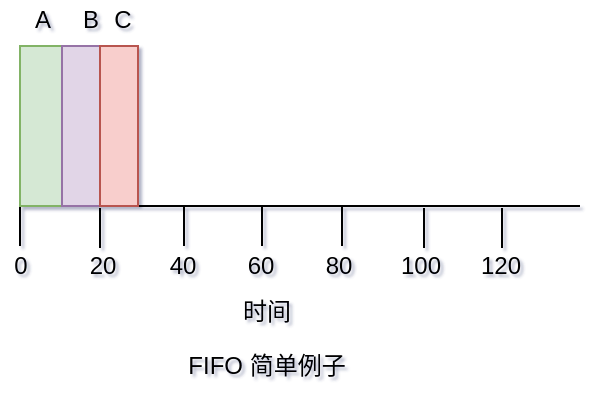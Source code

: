 <mxfile version="14.5.1" type="github">
  <diagram id="YSlZazGuL2Ad1kEJ1YM0" name="第 1 页">
    <mxGraphModel dx="1422" dy="706" grid="0" gridSize="10" guides="1" tooltips="1" connect="1" arrows="1" fold="1" page="1" pageScale="1" pageWidth="827" pageHeight="1169" math="0" shadow="1">
      <root>
        <mxCell id="0" />
        <mxCell id="1" parent="0" />
        <mxCell id="4ucDftV_e2zZ3TF2XLAY-2" style="edgeStyle=orthogonalEdgeStyle;rounded=0;orthogonalLoop=1;jettySize=auto;html=1;exitX=0;exitY=1;exitDx=0;exitDy=0;endArrow=none;endFill=0;" edge="1" parent="1" source="4ucDftV_e2zZ3TF2XLAY-8">
          <mxGeometry relative="1" as="geometry">
            <mxPoint x="160" y="180" as="targetPoint" />
          </mxGeometry>
        </mxCell>
        <mxCell id="4ucDftV_e2zZ3TF2XLAY-34" value="时间" style="text;html=1;align=center;verticalAlign=middle;resizable=0;points=[];autosize=1;" vertex="1" parent="1">
          <mxGeometry x="263" y="203" width="40" height="20" as="geometry" />
        </mxCell>
        <mxCell id="4ucDftV_e2zZ3TF2XLAY-36" value="" style="endArrow=none;html=1;" edge="1" parent="1">
          <mxGeometry width="50" height="50" relative="1" as="geometry">
            <mxPoint x="160" y="160" as="sourcePoint" />
            <mxPoint x="440" y="160" as="targetPoint" />
          </mxGeometry>
        </mxCell>
        <mxCell id="4ucDftV_e2zZ3TF2XLAY-38" value="80" style="text;html=1;align=center;verticalAlign=middle;resizable=0;points=[];autosize=1;" vertex="1" parent="1">
          <mxGeometry x="304" y="180" width="30" height="20" as="geometry" />
        </mxCell>
        <mxCell id="4ucDftV_e2zZ3TF2XLAY-39" value="100" style="text;html=1;align=center;verticalAlign=middle;resizable=0;points=[];autosize=1;" vertex="1" parent="1">
          <mxGeometry x="340" y="180" width="40" height="20" as="geometry" />
        </mxCell>
        <mxCell id="4ucDftV_e2zZ3TF2XLAY-40" value="120" style="text;html=1;align=center;verticalAlign=middle;resizable=0;points=[];autosize=1;" vertex="1" parent="1">
          <mxGeometry x="380" y="180" width="40" height="20" as="geometry" />
        </mxCell>
        <mxCell id="4ucDftV_e2zZ3TF2XLAY-41" value="FIFO 简单例子" style="text;html=1;align=center;verticalAlign=middle;resizable=0;points=[];autosize=1;" vertex="1" parent="1">
          <mxGeometry x="238" y="230" width="90" height="20" as="geometry" />
        </mxCell>
        <mxCell id="4ucDftV_e2zZ3TF2XLAY-15" value="0" style="text;html=1;align=center;verticalAlign=middle;resizable=0;points=[];autosize=1;" vertex="1" parent="1">
          <mxGeometry x="150" y="180" width="20" height="20" as="geometry" />
        </mxCell>
        <mxCell id="4ucDftV_e2zZ3TF2XLAY-16" value="20" style="text;html=1;align=center;verticalAlign=middle;resizable=0;points=[];autosize=1;" vertex="1" parent="1">
          <mxGeometry x="189" y="181" width="23" height="18" as="geometry" />
        </mxCell>
        <mxCell id="4ucDftV_e2zZ3TF2XLAY-17" value="40" style="text;html=1;align=center;verticalAlign=middle;resizable=0;points=[];autosize=1;" vertex="1" parent="1">
          <mxGeometry x="229" y="181" width="23" height="18" as="geometry" />
        </mxCell>
        <mxCell id="4ucDftV_e2zZ3TF2XLAY-18" value="60" style="text;html=1;align=center;verticalAlign=middle;resizable=0;points=[];autosize=1;" vertex="1" parent="1">
          <mxGeometry x="265" y="180" width="30" height="20" as="geometry" />
        </mxCell>
        <mxCell id="4ucDftV_e2zZ3TF2XLAY-8" value="" style="rounded=0;whiteSpace=wrap;html=1;fillColor=#d5e8d4;strokeColor=#82b366;" vertex="1" parent="1">
          <mxGeometry x="160" y="80" width="21" height="80" as="geometry" />
        </mxCell>
        <mxCell id="4ucDftV_e2zZ3TF2XLAY-9" value="" style="rounded=0;whiteSpace=wrap;html=1;fillColor=#e1d5e7;strokeColor=#9673a6;" vertex="1" parent="1">
          <mxGeometry x="181" y="80" width="19" height="80" as="geometry" />
        </mxCell>
        <mxCell id="4ucDftV_e2zZ3TF2XLAY-10" value="A" style="text;html=1;align=center;verticalAlign=middle;resizable=0;points=[];autosize=1;" vertex="1" parent="1">
          <mxGeometry x="161" y="57" width="20" height="20" as="geometry" />
        </mxCell>
        <mxCell id="4ucDftV_e2zZ3TF2XLAY-11" value="B" style="text;html=1;align=center;verticalAlign=middle;resizable=0;points=[];autosize=1;" vertex="1" parent="1">
          <mxGeometry x="185" y="57" width="20" height="20" as="geometry" />
        </mxCell>
        <mxCell id="4ucDftV_e2zZ3TF2XLAY-12" value="" style="group" vertex="1" connectable="0" parent="1">
          <mxGeometry x="191" y="57" width="40" height="23" as="geometry" />
        </mxCell>
        <mxCell id="4ucDftV_e2zZ3TF2XLAY-14" value="C" style="text;html=1;align=center;verticalAlign=middle;resizable=0;points=[];autosize=1;" vertex="1" parent="4ucDftV_e2zZ3TF2XLAY-12">
          <mxGeometry x="10" width="20" height="20" as="geometry" />
        </mxCell>
        <mxCell id="4ucDftV_e2zZ3TF2XLAY-13" value="" style="rounded=0;whiteSpace=wrap;html=1;fillColor=#f8cecc;strokeColor=#b85450;" vertex="1" parent="1">
          <mxGeometry x="200" y="80" width="19" height="80" as="geometry" />
        </mxCell>
        <mxCell id="4ucDftV_e2zZ3TF2XLAY-42" style="edgeStyle=orthogonalEdgeStyle;rounded=0;orthogonalLoop=1;jettySize=auto;html=1;exitX=0;exitY=1;exitDx=0;exitDy=0;endArrow=none;endFill=0;" edge="1" parent="1">
          <mxGeometry relative="1" as="geometry">
            <mxPoint x="200" y="181" as="targetPoint" />
            <mxPoint x="200" y="161" as="sourcePoint" />
          </mxGeometry>
        </mxCell>
        <mxCell id="4ucDftV_e2zZ3TF2XLAY-43" style="edgeStyle=orthogonalEdgeStyle;rounded=0;orthogonalLoop=1;jettySize=auto;html=1;exitX=0;exitY=1;exitDx=0;exitDy=0;endArrow=none;endFill=0;" edge="1" parent="1">
          <mxGeometry relative="1" as="geometry">
            <mxPoint x="242" y="180" as="targetPoint" />
            <mxPoint x="242" y="160" as="sourcePoint" />
          </mxGeometry>
        </mxCell>
        <mxCell id="4ucDftV_e2zZ3TF2XLAY-44" style="edgeStyle=orthogonalEdgeStyle;rounded=0;orthogonalLoop=1;jettySize=auto;html=1;exitX=0;exitY=1;exitDx=0;exitDy=0;endArrow=none;endFill=0;" edge="1" parent="1">
          <mxGeometry relative="1" as="geometry">
            <mxPoint x="281" y="180" as="targetPoint" />
            <mxPoint x="281" y="160" as="sourcePoint" />
          </mxGeometry>
        </mxCell>
        <mxCell id="4ucDftV_e2zZ3TF2XLAY-45" style="edgeStyle=orthogonalEdgeStyle;rounded=0;orthogonalLoop=1;jettySize=auto;html=1;exitX=0;exitY=1;exitDx=0;exitDy=0;endArrow=none;endFill=0;" edge="1" parent="1">
          <mxGeometry relative="1" as="geometry">
            <mxPoint x="321" y="180" as="targetPoint" />
            <mxPoint x="321" y="160" as="sourcePoint" />
          </mxGeometry>
        </mxCell>
        <mxCell id="4ucDftV_e2zZ3TF2XLAY-46" style="edgeStyle=orthogonalEdgeStyle;rounded=0;orthogonalLoop=1;jettySize=auto;html=1;exitX=0;exitY=1;exitDx=0;exitDy=0;endArrow=none;endFill=0;" edge="1" parent="1">
          <mxGeometry relative="1" as="geometry">
            <mxPoint x="362" y="181" as="targetPoint" />
            <mxPoint x="362" y="161" as="sourcePoint" />
          </mxGeometry>
        </mxCell>
        <mxCell id="4ucDftV_e2zZ3TF2XLAY-47" style="edgeStyle=orthogonalEdgeStyle;rounded=0;orthogonalLoop=1;jettySize=auto;html=1;exitX=0;exitY=1;exitDx=0;exitDy=0;endArrow=none;endFill=0;" edge="1" parent="1">
          <mxGeometry relative="1" as="geometry">
            <mxPoint x="401" y="181" as="targetPoint" />
            <mxPoint x="401" y="161" as="sourcePoint" />
          </mxGeometry>
        </mxCell>
      </root>
    </mxGraphModel>
  </diagram>
</mxfile>

